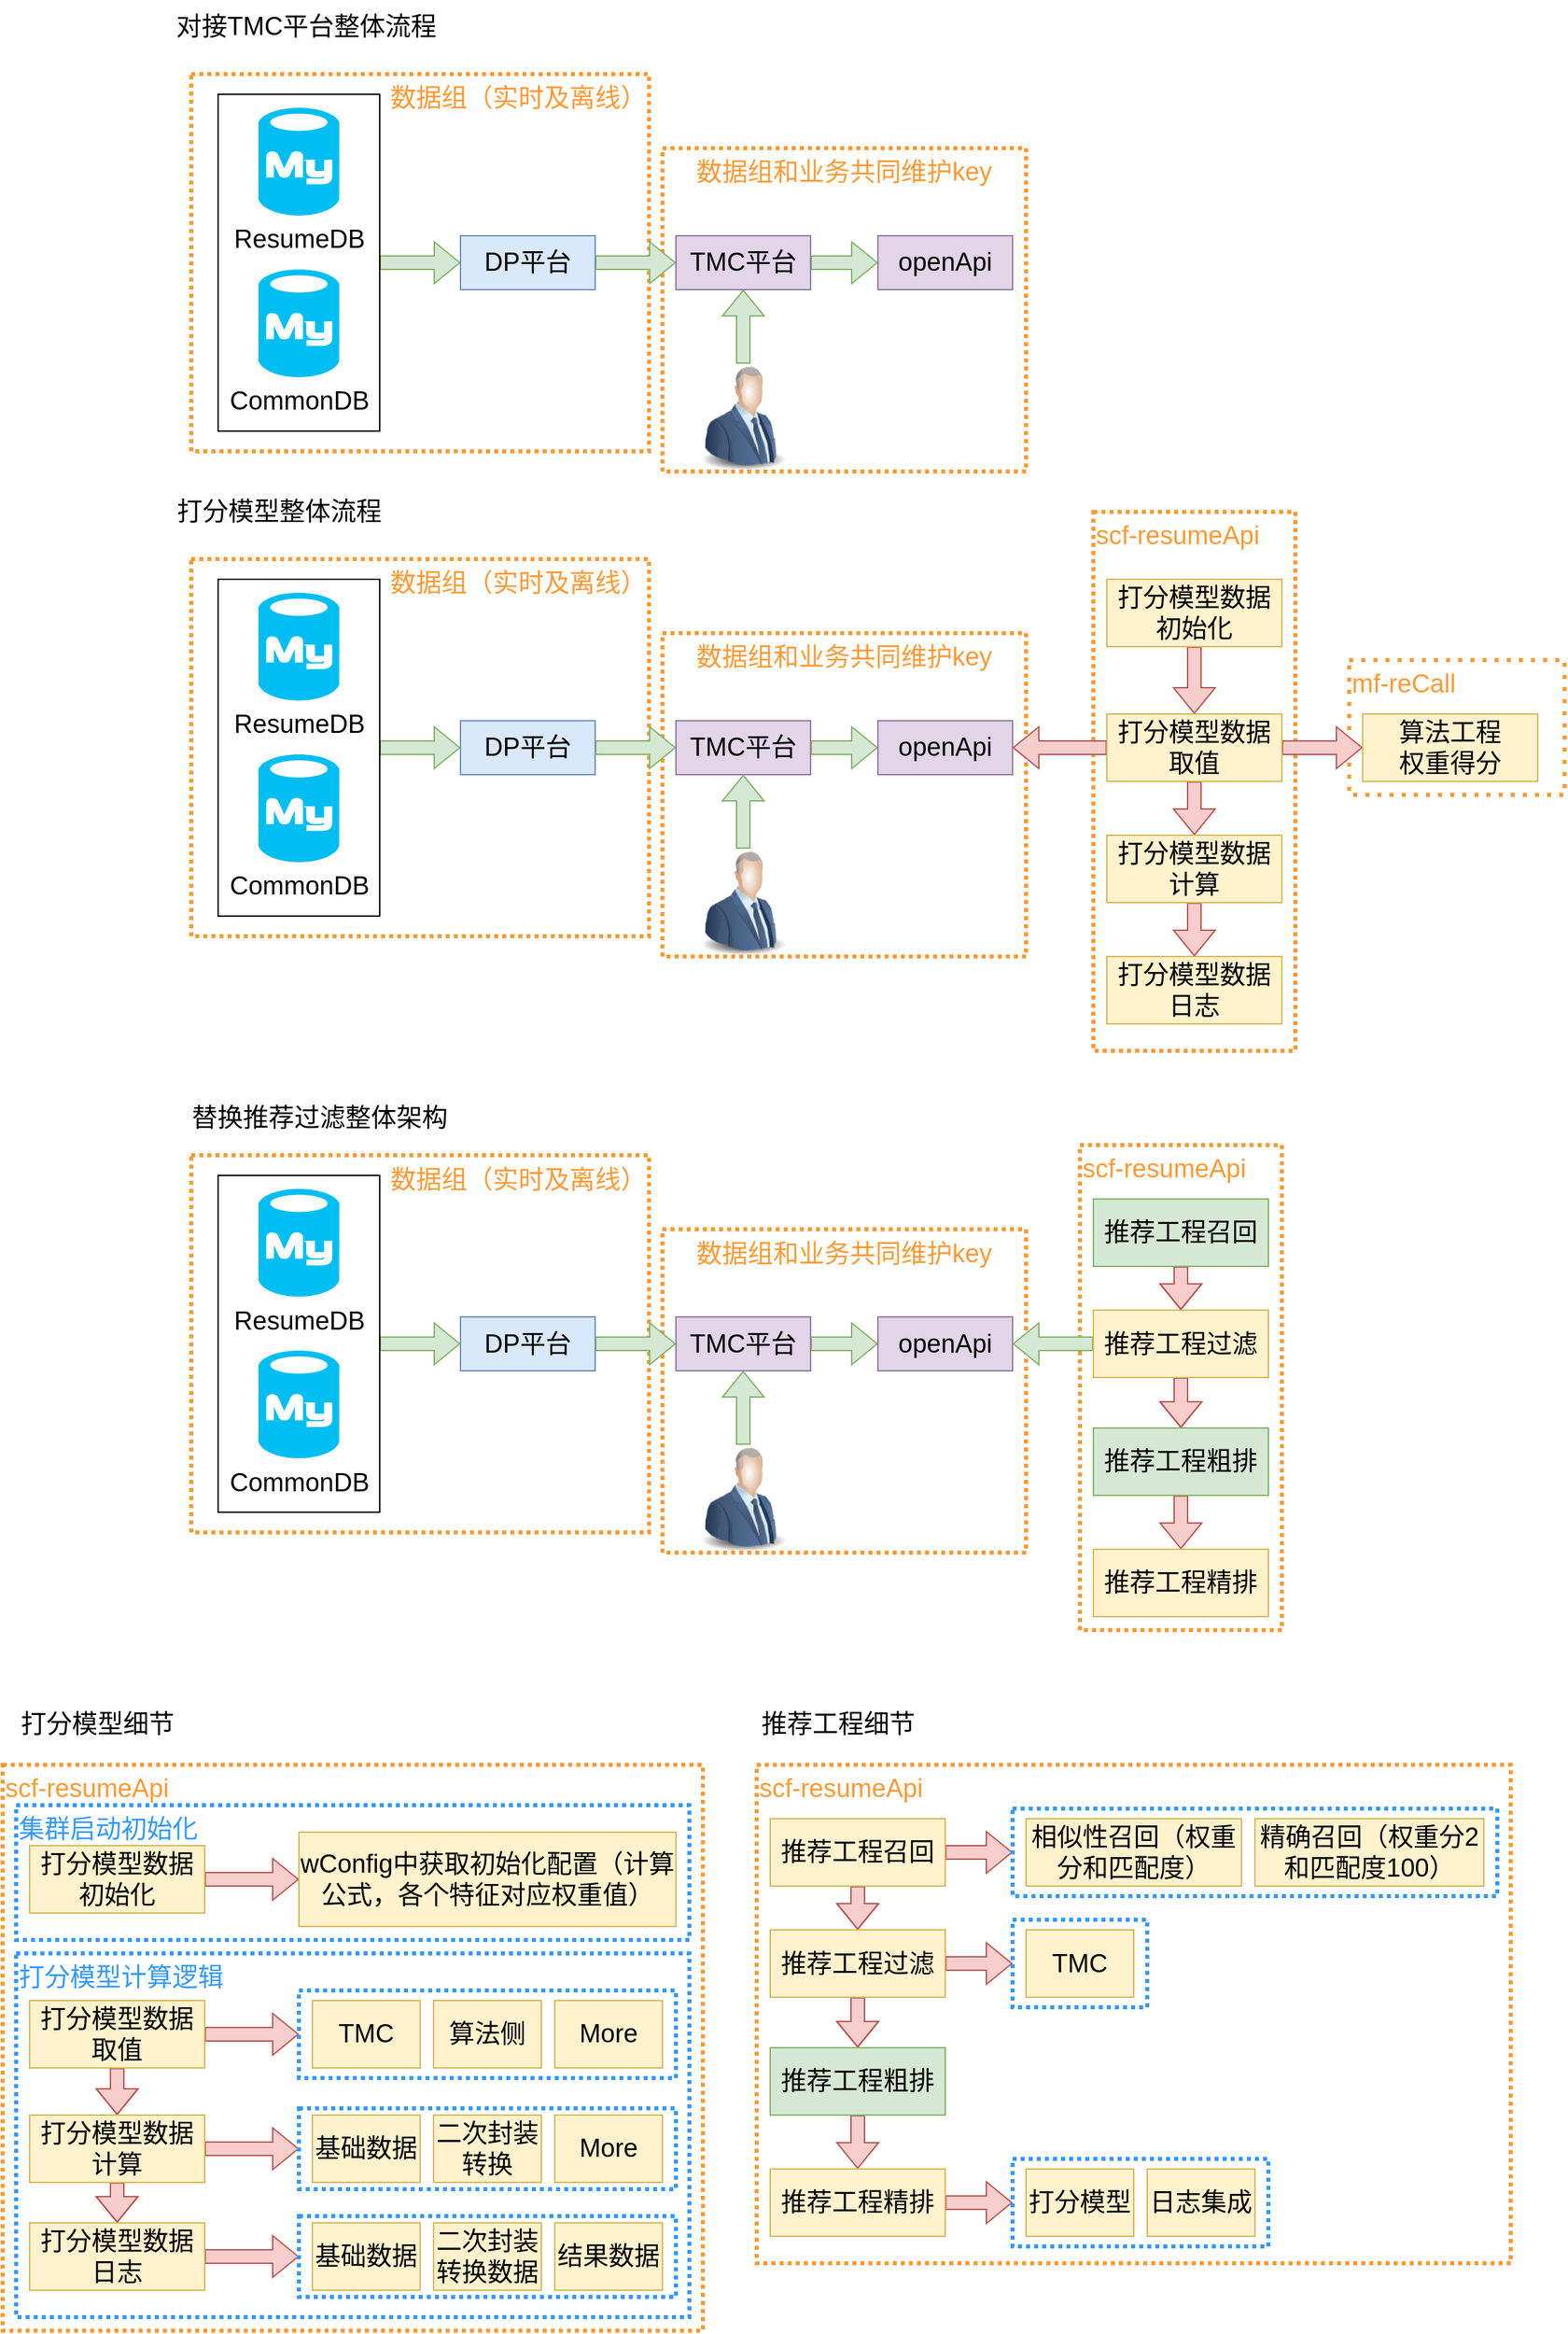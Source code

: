 <mxfile version="20.8.20" type="github">
  <diagram name="第 1 页" id="5mH8K1Bypizfiuxwx8Hr">
    <mxGraphModel dx="1947" dy="1037" grid="1" gridSize="10" guides="1" tooltips="1" connect="1" arrows="1" fold="1" page="0" pageScale="1" pageWidth="827" pageHeight="1169" math="0" shadow="0">
      <root>
        <mxCell id="0" />
        <mxCell id="1" parent="0" />
        <mxCell id="ymhxMs8yh-sM8fpUY3Rv-114" value="scf-resumeApi" style="rounded=0;whiteSpace=wrap;html=1;fontSize=19;dashed=1;dashPattern=1 1;strokeWidth=3;strokeColor=#FF9933;align=left;verticalAlign=top;fontColor=#FF9933;" vertex="1" parent="1">
          <mxGeometry x="-480" y="1200" width="520" height="420" as="geometry" />
        </mxCell>
        <mxCell id="ymhxMs8yh-sM8fpUY3Rv-125" value="打分模型计算逻辑" style="rounded=0;whiteSpace=wrap;html=1;dashed=1;dashPattern=1 1;strokeColor=#3399FF;strokeWidth=3;fontSize=19;fontColor=#3399FF;align=left;verticalAlign=top;" vertex="1" parent="1">
          <mxGeometry x="-470" y="1340" width="500" height="270" as="geometry" />
        </mxCell>
        <mxCell id="ymhxMs8yh-sM8fpUY3Rv-124" value="集群启动初始化" style="rounded=0;whiteSpace=wrap;html=1;dashed=1;dashPattern=1 1;strokeColor=#3399FF;strokeWidth=3;fontSize=19;fontColor=#3399FF;align=left;verticalAlign=top;" vertex="1" parent="1">
          <mxGeometry x="-470" y="1230" width="500" height="100" as="geometry" />
        </mxCell>
        <mxCell id="ymhxMs8yh-sM8fpUY3Rv-85" value="数据组和业务共同维护key" style="rounded=0;whiteSpace=wrap;html=1;dashed=1;dashPattern=1 1;strokeColor=#FF9933;strokeWidth=3;fontSize=19;fontColor=#FF9933;align=center;verticalAlign=top;" vertex="1" parent="1">
          <mxGeometry x="10" y="360" width="270" height="240" as="geometry" />
        </mxCell>
        <mxCell id="ymhxMs8yh-sM8fpUY3Rv-83" value="数据组和业务共同维护key" style="rounded=0;whiteSpace=wrap;html=1;dashed=1;dashPattern=1 1;strokeColor=#FF9933;strokeWidth=3;fontSize=19;fontColor=#FF9933;align=center;verticalAlign=top;" vertex="1" parent="1">
          <mxGeometry x="10" width="270" height="240" as="geometry" />
        </mxCell>
        <mxCell id="ymhxMs8yh-sM8fpUY3Rv-82" value="数据组（实时及离线）&lt;div style=&quot;&quot;&gt;&lt;/div&gt;" style="rounded=0;whiteSpace=wrap;html=1;dashed=1;dashPattern=1 1;strokeColor=#FF9933;strokeWidth=3;fontSize=19;fontColor=#FF9933;align=right;verticalAlign=top;" vertex="1" parent="1">
          <mxGeometry x="-340" y="305" width="340" height="280" as="geometry" />
        </mxCell>
        <mxCell id="ymhxMs8yh-sM8fpUY3Rv-81" value="数据组（实时及离线）" style="rounded=0;whiteSpace=wrap;html=1;dashed=1;dashPattern=1 1;strokeColor=#FF9933;strokeWidth=3;fontSize=19;fontColor=#FF9933;align=right;verticalAlign=top;" vertex="1" parent="1">
          <mxGeometry x="-340" y="-55" width="340" height="280" as="geometry" />
        </mxCell>
        <mxCell id="ymhxMs8yh-sM8fpUY3Rv-80" value="mf-reCall" style="rounded=0;whiteSpace=wrap;html=1;dashed=1;dashPattern=1 2;strokeColor=#FF9933;strokeWidth=3;fontSize=19;fontColor=#FF9933;align=left;verticalAlign=top;" vertex="1" parent="1">
          <mxGeometry x="520" y="380" width="160" height="100" as="geometry" />
        </mxCell>
        <mxCell id="ymhxMs8yh-sM8fpUY3Rv-73" value="scf-resumeApi" style="rounded=0;whiteSpace=wrap;html=1;fontSize=19;dashed=1;dashPattern=1 1;strokeWidth=3;strokeColor=#FF9933;align=left;verticalAlign=top;fontColor=#FF9933;" vertex="1" parent="1">
          <mxGeometry x="330" y="270" width="150" height="400" as="geometry" />
        </mxCell>
        <mxCell id="ymhxMs8yh-sM8fpUY3Rv-33" style="edgeStyle=orthogonalEdgeStyle;shape=flexArrow;rounded=0;orthogonalLoop=1;jettySize=auto;html=1;entryX=0;entryY=0.5;entryDx=0;entryDy=0;fontSize=19;fillColor=#d5e8d4;strokeColor=#82b366;" edge="1" parent="1" source="ymhxMs8yh-sM8fpUY3Rv-4" target="ymhxMs8yh-sM8fpUY3Rv-6">
          <mxGeometry relative="1" as="geometry" />
        </mxCell>
        <mxCell id="ymhxMs8yh-sM8fpUY3Rv-4" value="" style="rounded=0;whiteSpace=wrap;html=1;fontSize=19;" vertex="1" parent="1">
          <mxGeometry x="-320" y="-40" width="120" height="250" as="geometry" />
        </mxCell>
        <mxCell id="ymhxMs8yh-sM8fpUY3Rv-2" value="ResumeDB" style="verticalLabelPosition=bottom;html=1;verticalAlign=top;align=center;strokeColor=none;fillColor=#00BEF2;shape=mxgraph.azure.mysql_database;fontSize=19;" vertex="1" parent="1">
          <mxGeometry x="-290" y="-30" width="60" height="80" as="geometry" />
        </mxCell>
        <mxCell id="ymhxMs8yh-sM8fpUY3Rv-3" value="CommonDB" style="verticalLabelPosition=bottom;html=1;verticalAlign=top;align=center;strokeColor=none;fillColor=#00BEF2;shape=mxgraph.azure.mysql_database;fontSize=19;" vertex="1" parent="1">
          <mxGeometry x="-290" y="90" width="60" height="80" as="geometry" />
        </mxCell>
        <mxCell id="ymhxMs8yh-sM8fpUY3Rv-32" style="edgeStyle=orthogonalEdgeStyle;shape=flexArrow;rounded=0;orthogonalLoop=1;jettySize=auto;html=1;entryX=0;entryY=0.5;entryDx=0;entryDy=0;fontSize=19;fillColor=#d5e8d4;strokeColor=#82b366;" edge="1" parent="1" source="ymhxMs8yh-sM8fpUY3Rv-6" target="ymhxMs8yh-sM8fpUY3Rv-9">
          <mxGeometry relative="1" as="geometry" />
        </mxCell>
        <mxCell id="ymhxMs8yh-sM8fpUY3Rv-6" value="DP平台" style="rounded=0;whiteSpace=wrap;html=1;fontSize=19;fillColor=#dae8fc;strokeColor=#6c8ebf;" vertex="1" parent="1">
          <mxGeometry x="-140" y="65" width="100" height="40" as="geometry" />
        </mxCell>
        <mxCell id="ymhxMs8yh-sM8fpUY3Rv-31" style="edgeStyle=orthogonalEdgeStyle;shape=flexArrow;rounded=0;orthogonalLoop=1;jettySize=auto;html=1;entryX=0;entryY=0.5;entryDx=0;entryDy=0;fontSize=19;fillColor=#d5e8d4;strokeColor=#82b366;" edge="1" parent="1" source="ymhxMs8yh-sM8fpUY3Rv-9" target="ymhxMs8yh-sM8fpUY3Rv-18">
          <mxGeometry relative="1" as="geometry" />
        </mxCell>
        <mxCell id="ymhxMs8yh-sM8fpUY3Rv-9" value="TMC平台" style="rounded=0;whiteSpace=wrap;html=1;fontSize=19;fillColor=#e1d5e7;strokeColor=#9673a6;" vertex="1" parent="1">
          <mxGeometry x="20" y="65" width="100" height="40" as="geometry" />
        </mxCell>
        <mxCell id="ymhxMs8yh-sM8fpUY3Rv-35" style="edgeStyle=orthogonalEdgeStyle;shape=flexArrow;rounded=0;orthogonalLoop=1;jettySize=auto;html=1;entryX=0.5;entryY=1;entryDx=0;entryDy=0;fontSize=19;fillColor=#d5e8d4;strokeColor=#82b366;" edge="1" parent="1" source="ymhxMs8yh-sM8fpUY3Rv-10" target="ymhxMs8yh-sM8fpUY3Rv-9">
          <mxGeometry relative="1" as="geometry" />
        </mxCell>
        <mxCell id="ymhxMs8yh-sM8fpUY3Rv-10" value="" style="image;html=1;image=img/lib/clip_art/people/Suit_Man_Blue_128x128.png;fontSize=19;" vertex="1" parent="1">
          <mxGeometry x="30" y="160" width="80" height="80" as="geometry" />
        </mxCell>
        <mxCell id="ymhxMs8yh-sM8fpUY3Rv-18" value="openApi" style="rounded=0;whiteSpace=wrap;html=1;fontSize=19;fillColor=#e1d5e7;strokeColor=#9673a6;" vertex="1" parent="1">
          <mxGeometry x="170" y="65" width="100" height="40" as="geometry" />
        </mxCell>
        <mxCell id="ymhxMs8yh-sM8fpUY3Rv-26" value="对接TMC平台整体流程" style="text;html=1;align=center;verticalAlign=middle;resizable=0;points=[];autosize=1;strokeColor=none;fillColor=none;fontSize=19;" vertex="1" parent="1">
          <mxGeometry x="-365" y="-110" width="220" height="40" as="geometry" />
        </mxCell>
        <mxCell id="ymhxMs8yh-sM8fpUY3Rv-36" value="打分模型整体流程" style="text;html=1;align=center;verticalAlign=middle;resizable=0;points=[];autosize=1;strokeColor=none;fillColor=none;fontSize=19;" vertex="1" parent="1">
          <mxGeometry x="-365" y="250" width="180" height="40" as="geometry" />
        </mxCell>
        <mxCell id="ymhxMs8yh-sM8fpUY3Rv-49" style="edgeStyle=orthogonalEdgeStyle;shape=flexArrow;rounded=0;orthogonalLoop=1;jettySize=auto;html=1;entryX=0;entryY=0.5;entryDx=0;entryDy=0;fontSize=19;fillColor=#d5e8d4;strokeColor=#82b366;" edge="1" parent="1" source="ymhxMs8yh-sM8fpUY3Rv-50" target="ymhxMs8yh-sM8fpUY3Rv-54">
          <mxGeometry relative="1" as="geometry" />
        </mxCell>
        <mxCell id="ymhxMs8yh-sM8fpUY3Rv-50" value="" style="rounded=0;whiteSpace=wrap;html=1;fontSize=19;" vertex="1" parent="1">
          <mxGeometry x="-320" y="320" width="120" height="250" as="geometry" />
        </mxCell>
        <mxCell id="ymhxMs8yh-sM8fpUY3Rv-51" value="ResumeDB" style="verticalLabelPosition=bottom;html=1;verticalAlign=top;align=center;strokeColor=none;fillColor=#00BEF2;shape=mxgraph.azure.mysql_database;fontSize=19;" vertex="1" parent="1">
          <mxGeometry x="-290" y="330" width="60" height="80" as="geometry" />
        </mxCell>
        <mxCell id="ymhxMs8yh-sM8fpUY3Rv-52" value="CommonDB" style="verticalLabelPosition=bottom;html=1;verticalAlign=top;align=center;strokeColor=none;fillColor=#00BEF2;shape=mxgraph.azure.mysql_database;fontSize=19;" vertex="1" parent="1">
          <mxGeometry x="-290" y="450" width="60" height="80" as="geometry" />
        </mxCell>
        <mxCell id="ymhxMs8yh-sM8fpUY3Rv-53" style="edgeStyle=orthogonalEdgeStyle;shape=flexArrow;rounded=0;orthogonalLoop=1;jettySize=auto;html=1;entryX=0;entryY=0.5;entryDx=0;entryDy=0;fontSize=19;fillColor=#d5e8d4;strokeColor=#82b366;" edge="1" parent="1" source="ymhxMs8yh-sM8fpUY3Rv-54" target="ymhxMs8yh-sM8fpUY3Rv-56">
          <mxGeometry relative="1" as="geometry" />
        </mxCell>
        <mxCell id="ymhxMs8yh-sM8fpUY3Rv-54" value="DP平台" style="rounded=0;whiteSpace=wrap;html=1;fontSize=19;fillColor=#dae8fc;strokeColor=#6c8ebf;" vertex="1" parent="1">
          <mxGeometry x="-140" y="425" width="100" height="40" as="geometry" />
        </mxCell>
        <mxCell id="ymhxMs8yh-sM8fpUY3Rv-55" style="edgeStyle=orthogonalEdgeStyle;shape=flexArrow;rounded=0;orthogonalLoop=1;jettySize=auto;html=1;entryX=0;entryY=0.5;entryDx=0;entryDy=0;fontSize=19;fillColor=#d5e8d4;strokeColor=#82b366;" edge="1" parent="1" source="ymhxMs8yh-sM8fpUY3Rv-56" target="ymhxMs8yh-sM8fpUY3Rv-60">
          <mxGeometry relative="1" as="geometry" />
        </mxCell>
        <mxCell id="ymhxMs8yh-sM8fpUY3Rv-56" value="TMC平台" style="rounded=0;whiteSpace=wrap;html=1;fontSize=19;fillColor=#e1d5e7;strokeColor=#9673a6;" vertex="1" parent="1">
          <mxGeometry x="20" y="425" width="100" height="40" as="geometry" />
        </mxCell>
        <mxCell id="ymhxMs8yh-sM8fpUY3Rv-57" style="edgeStyle=orthogonalEdgeStyle;shape=flexArrow;rounded=0;orthogonalLoop=1;jettySize=auto;html=1;entryX=0.5;entryY=1;entryDx=0;entryDy=0;fontSize=19;fillColor=#d5e8d4;strokeColor=#82b366;" edge="1" parent="1" source="ymhxMs8yh-sM8fpUY3Rv-58" target="ymhxMs8yh-sM8fpUY3Rv-56">
          <mxGeometry relative="1" as="geometry" />
        </mxCell>
        <mxCell id="ymhxMs8yh-sM8fpUY3Rv-58" value="" style="image;html=1;image=img/lib/clip_art/people/Suit_Man_Blue_128x128.png;fontSize=19;" vertex="1" parent="1">
          <mxGeometry x="30" y="520" width="80" height="80" as="geometry" />
        </mxCell>
        <mxCell id="ymhxMs8yh-sM8fpUY3Rv-60" value="openApi" style="rounded=0;whiteSpace=wrap;html=1;fontSize=19;fillColor=#e1d5e7;strokeColor=#9673a6;" vertex="1" parent="1">
          <mxGeometry x="170" y="425" width="100" height="40" as="geometry" />
        </mxCell>
        <mxCell id="ymhxMs8yh-sM8fpUY3Rv-64" value="" style="edgeStyle=orthogonalEdgeStyle;shape=flexArrow;rounded=0;orthogonalLoop=1;jettySize=auto;html=1;fontSize=19;fillColor=#f8cecc;strokeColor=#b85450;" edge="1" parent="1" source="ymhxMs8yh-sM8fpUY3Rv-62" target="ymhxMs8yh-sM8fpUY3Rv-63">
          <mxGeometry relative="1" as="geometry" />
        </mxCell>
        <mxCell id="ymhxMs8yh-sM8fpUY3Rv-62" value="打分模型数据初始化" style="rounded=0;whiteSpace=wrap;html=1;fontSize=19;fillColor=#fff2cc;strokeColor=#d6b656;" vertex="1" parent="1">
          <mxGeometry x="340" y="320" width="130" height="50" as="geometry" />
        </mxCell>
        <mxCell id="ymhxMs8yh-sM8fpUY3Rv-66" value="" style="edgeStyle=orthogonalEdgeStyle;shape=flexArrow;rounded=0;orthogonalLoop=1;jettySize=auto;html=1;fontSize=19;fillColor=#f8cecc;strokeColor=#b85450;" edge="1" parent="1" source="ymhxMs8yh-sM8fpUY3Rv-63" target="ymhxMs8yh-sM8fpUY3Rv-65">
          <mxGeometry relative="1" as="geometry" />
        </mxCell>
        <mxCell id="ymhxMs8yh-sM8fpUY3Rv-71" value="" style="edgeStyle=orthogonalEdgeStyle;shape=flexArrow;rounded=0;orthogonalLoop=1;jettySize=auto;html=1;fontSize=19;fillColor=#f8cecc;strokeColor=#b85450;" edge="1" parent="1" source="ymhxMs8yh-sM8fpUY3Rv-63" target="ymhxMs8yh-sM8fpUY3Rv-70">
          <mxGeometry relative="1" as="geometry" />
        </mxCell>
        <mxCell id="ymhxMs8yh-sM8fpUY3Rv-170" style="edgeStyle=orthogonalEdgeStyle;shape=flexArrow;rounded=0;orthogonalLoop=1;jettySize=auto;html=1;entryX=1;entryY=0.5;entryDx=0;entryDy=0;fontSize=19;fontColor=#3399FF;fillColor=#f8cecc;strokeColor=#b85450;" edge="1" parent="1" source="ymhxMs8yh-sM8fpUY3Rv-63" target="ymhxMs8yh-sM8fpUY3Rv-60">
          <mxGeometry relative="1" as="geometry" />
        </mxCell>
        <mxCell id="ymhxMs8yh-sM8fpUY3Rv-63" value="打分模型数据&lt;br&gt;取值" style="rounded=0;whiteSpace=wrap;html=1;fontSize=19;fillColor=#fff2cc;strokeColor=#d6b656;" vertex="1" parent="1">
          <mxGeometry x="340" y="420" width="130" height="50" as="geometry" />
        </mxCell>
        <mxCell id="ymhxMs8yh-sM8fpUY3Rv-68" value="" style="edgeStyle=orthogonalEdgeStyle;shape=flexArrow;rounded=0;orthogonalLoop=1;jettySize=auto;html=1;fontSize=19;fillColor=#f8cecc;strokeColor=#b85450;" edge="1" parent="1" source="ymhxMs8yh-sM8fpUY3Rv-65" target="ymhxMs8yh-sM8fpUY3Rv-67">
          <mxGeometry relative="1" as="geometry" />
        </mxCell>
        <mxCell id="ymhxMs8yh-sM8fpUY3Rv-65" value="打分模型数据&lt;br&gt;计算" style="rounded=0;whiteSpace=wrap;html=1;fontSize=19;fillColor=#fff2cc;strokeColor=#d6b656;" vertex="1" parent="1">
          <mxGeometry x="340" y="510" width="130" height="50" as="geometry" />
        </mxCell>
        <mxCell id="ymhxMs8yh-sM8fpUY3Rv-67" value="打分模型数据&lt;br&gt;日志" style="rounded=0;whiteSpace=wrap;html=1;fontSize=19;fillColor=#fff2cc;strokeColor=#d6b656;" vertex="1" parent="1">
          <mxGeometry x="340" y="600" width="130" height="50" as="geometry" />
        </mxCell>
        <mxCell id="ymhxMs8yh-sM8fpUY3Rv-70" value="算法工程&lt;br&gt;权重得分" style="rounded=0;whiteSpace=wrap;html=1;fontSize=19;fillColor=#fff2cc;strokeColor=#d6b656;" vertex="1" parent="1">
          <mxGeometry x="530" y="420" width="130" height="50" as="geometry" />
        </mxCell>
        <mxCell id="ymhxMs8yh-sM8fpUY3Rv-74" value="替换推荐过滤整体架构" style="text;html=1;align=center;verticalAlign=middle;resizable=0;points=[];autosize=1;strokeColor=none;fillColor=none;fontSize=19;" vertex="1" parent="1">
          <mxGeometry x="-350" y="700" width="210" height="40" as="geometry" />
        </mxCell>
        <mxCell id="ymhxMs8yh-sM8fpUY3Rv-86" value="数据组和业务共同维护key" style="rounded=0;whiteSpace=wrap;html=1;dashed=1;dashPattern=1 1;strokeColor=#FF9933;strokeWidth=3;fontSize=19;fontColor=#FF9933;align=center;verticalAlign=top;" vertex="1" parent="1">
          <mxGeometry x="10" y="802.5" width="270" height="240" as="geometry" />
        </mxCell>
        <mxCell id="ymhxMs8yh-sM8fpUY3Rv-87" value="数据组（实时及离线）" style="rounded=0;whiteSpace=wrap;html=1;dashed=1;dashPattern=1 1;strokeColor=#FF9933;strokeWidth=3;fontSize=19;fontColor=#FF9933;align=right;verticalAlign=top;" vertex="1" parent="1">
          <mxGeometry x="-340" y="747.5" width="340" height="280" as="geometry" />
        </mxCell>
        <mxCell id="ymhxMs8yh-sM8fpUY3Rv-88" style="edgeStyle=orthogonalEdgeStyle;shape=flexArrow;rounded=0;orthogonalLoop=1;jettySize=auto;html=1;entryX=0;entryY=0.5;entryDx=0;entryDy=0;fontSize=19;fillColor=#d5e8d4;strokeColor=#82b366;" edge="1" parent="1" source="ymhxMs8yh-sM8fpUY3Rv-89" target="ymhxMs8yh-sM8fpUY3Rv-93">
          <mxGeometry relative="1" as="geometry" />
        </mxCell>
        <mxCell id="ymhxMs8yh-sM8fpUY3Rv-89" value="" style="rounded=0;whiteSpace=wrap;html=1;fontSize=19;" vertex="1" parent="1">
          <mxGeometry x="-320" y="762.5" width="120" height="250" as="geometry" />
        </mxCell>
        <mxCell id="ymhxMs8yh-sM8fpUY3Rv-90" value="ResumeDB" style="verticalLabelPosition=bottom;html=1;verticalAlign=top;align=center;strokeColor=none;fillColor=#00BEF2;shape=mxgraph.azure.mysql_database;fontSize=19;" vertex="1" parent="1">
          <mxGeometry x="-290" y="772.5" width="60" height="80" as="geometry" />
        </mxCell>
        <mxCell id="ymhxMs8yh-sM8fpUY3Rv-91" value="CommonDB" style="verticalLabelPosition=bottom;html=1;verticalAlign=top;align=center;strokeColor=none;fillColor=#00BEF2;shape=mxgraph.azure.mysql_database;fontSize=19;" vertex="1" parent="1">
          <mxGeometry x="-290" y="892.5" width="60" height="80" as="geometry" />
        </mxCell>
        <mxCell id="ymhxMs8yh-sM8fpUY3Rv-92" style="edgeStyle=orthogonalEdgeStyle;shape=flexArrow;rounded=0;orthogonalLoop=1;jettySize=auto;html=1;entryX=0;entryY=0.5;entryDx=0;entryDy=0;fontSize=19;fillColor=#d5e8d4;strokeColor=#82b366;" edge="1" parent="1" source="ymhxMs8yh-sM8fpUY3Rv-93" target="ymhxMs8yh-sM8fpUY3Rv-95">
          <mxGeometry relative="1" as="geometry" />
        </mxCell>
        <mxCell id="ymhxMs8yh-sM8fpUY3Rv-93" value="DP平台" style="rounded=0;whiteSpace=wrap;html=1;fontSize=19;fillColor=#dae8fc;strokeColor=#6c8ebf;" vertex="1" parent="1">
          <mxGeometry x="-140" y="867.5" width="100" height="40" as="geometry" />
        </mxCell>
        <mxCell id="ymhxMs8yh-sM8fpUY3Rv-94" style="edgeStyle=orthogonalEdgeStyle;shape=flexArrow;rounded=0;orthogonalLoop=1;jettySize=auto;html=1;entryX=0;entryY=0.5;entryDx=0;entryDy=0;fontSize=19;fillColor=#d5e8d4;strokeColor=#82b366;" edge="1" parent="1" source="ymhxMs8yh-sM8fpUY3Rv-95" target="ymhxMs8yh-sM8fpUY3Rv-99">
          <mxGeometry relative="1" as="geometry" />
        </mxCell>
        <mxCell id="ymhxMs8yh-sM8fpUY3Rv-95" value="TMC平台" style="rounded=0;whiteSpace=wrap;html=1;fontSize=19;fillColor=#e1d5e7;strokeColor=#9673a6;" vertex="1" parent="1">
          <mxGeometry x="20" y="867.5" width="100" height="40" as="geometry" />
        </mxCell>
        <mxCell id="ymhxMs8yh-sM8fpUY3Rv-96" style="edgeStyle=orthogonalEdgeStyle;shape=flexArrow;rounded=0;orthogonalLoop=1;jettySize=auto;html=1;entryX=0.5;entryY=1;entryDx=0;entryDy=0;fontSize=19;fillColor=#d5e8d4;strokeColor=#82b366;" edge="1" parent="1" source="ymhxMs8yh-sM8fpUY3Rv-97" target="ymhxMs8yh-sM8fpUY3Rv-95">
          <mxGeometry relative="1" as="geometry" />
        </mxCell>
        <mxCell id="ymhxMs8yh-sM8fpUY3Rv-97" value="" style="image;html=1;image=img/lib/clip_art/people/Suit_Man_Blue_128x128.png;fontSize=19;" vertex="1" parent="1">
          <mxGeometry x="30" y="962.5" width="80" height="80" as="geometry" />
        </mxCell>
        <mxCell id="ymhxMs8yh-sM8fpUY3Rv-99" value="openApi" style="rounded=0;whiteSpace=wrap;html=1;fontSize=19;fillColor=#e1d5e7;strokeColor=#9673a6;" vertex="1" parent="1">
          <mxGeometry x="170" y="867.5" width="100" height="40" as="geometry" />
        </mxCell>
        <mxCell id="ymhxMs8yh-sM8fpUY3Rv-102" value="scf-resumeApi" style="rounded=0;whiteSpace=wrap;html=1;fontSize=19;dashed=1;dashPattern=1 1;strokeWidth=3;strokeColor=#FF9933;align=left;verticalAlign=top;fontColor=#FF9933;" vertex="1" parent="1">
          <mxGeometry x="320" y="740" width="150" height="360" as="geometry" />
        </mxCell>
        <mxCell id="ymhxMs8yh-sM8fpUY3Rv-103" value="" style="edgeStyle=orthogonalEdgeStyle;shape=flexArrow;rounded=0;orthogonalLoop=1;jettySize=auto;html=1;fontSize=19;fillColor=#f8cecc;strokeColor=#b85450;" edge="1" parent="1" source="ymhxMs8yh-sM8fpUY3Rv-104" target="ymhxMs8yh-sM8fpUY3Rv-106">
          <mxGeometry relative="1" as="geometry" />
        </mxCell>
        <mxCell id="ymhxMs8yh-sM8fpUY3Rv-104" value="推荐工程召回" style="rounded=0;whiteSpace=wrap;html=1;fontSize=19;fillColor=#d5e8d4;strokeColor=#82b366;" vertex="1" parent="1">
          <mxGeometry x="330" y="780" width="130" height="50" as="geometry" />
        </mxCell>
        <mxCell id="ymhxMs8yh-sM8fpUY3Rv-105" value="" style="edgeStyle=orthogonalEdgeStyle;shape=flexArrow;rounded=0;orthogonalLoop=1;jettySize=auto;html=1;fontSize=19;fillColor=#f8cecc;strokeColor=#b85450;" edge="1" parent="1" source="ymhxMs8yh-sM8fpUY3Rv-106" target="ymhxMs8yh-sM8fpUY3Rv-108">
          <mxGeometry relative="1" as="geometry" />
        </mxCell>
        <mxCell id="ymhxMs8yh-sM8fpUY3Rv-169" style="edgeStyle=orthogonalEdgeStyle;shape=flexArrow;rounded=0;orthogonalLoop=1;jettySize=auto;html=1;entryX=1;entryY=0.5;entryDx=0;entryDy=0;fontSize=19;fontColor=#3399FF;fillColor=#d5e8d4;strokeColor=#82b366;" edge="1" parent="1" source="ymhxMs8yh-sM8fpUY3Rv-106" target="ymhxMs8yh-sM8fpUY3Rv-99">
          <mxGeometry relative="1" as="geometry" />
        </mxCell>
        <mxCell id="ymhxMs8yh-sM8fpUY3Rv-106" value="推荐工程过滤" style="rounded=0;whiteSpace=wrap;html=1;fontSize=19;fillColor=#fff2cc;strokeColor=#d6b656;" vertex="1" parent="1">
          <mxGeometry x="330" y="862.5" width="130" height="50" as="geometry" />
        </mxCell>
        <mxCell id="ymhxMs8yh-sM8fpUY3Rv-107" value="" style="edgeStyle=orthogonalEdgeStyle;shape=flexArrow;rounded=0;orthogonalLoop=1;jettySize=auto;html=1;fontSize=19;fillColor=#f8cecc;strokeColor=#b85450;" edge="1" parent="1" source="ymhxMs8yh-sM8fpUY3Rv-108" target="ymhxMs8yh-sM8fpUY3Rv-109">
          <mxGeometry relative="1" as="geometry" />
        </mxCell>
        <mxCell id="ymhxMs8yh-sM8fpUY3Rv-108" value="推荐工程粗排" style="rounded=0;whiteSpace=wrap;html=1;fontSize=19;fillColor=#d5e8d4;strokeColor=#82b366;" vertex="1" parent="1">
          <mxGeometry x="330" y="950" width="130" height="50" as="geometry" />
        </mxCell>
        <mxCell id="ymhxMs8yh-sM8fpUY3Rv-109" value="推荐工程精排" style="rounded=0;whiteSpace=wrap;html=1;fontSize=19;fillColor=#fff2cc;strokeColor=#d6b656;" vertex="1" parent="1">
          <mxGeometry x="330" y="1040" width="130" height="50" as="geometry" />
        </mxCell>
        <mxCell id="ymhxMs8yh-sM8fpUY3Rv-113" value="打分模型细节" style="text;html=1;align=center;verticalAlign=middle;resizable=0;points=[];autosize=1;strokeColor=none;fillColor=none;fontSize=19;" vertex="1" parent="1">
          <mxGeometry x="-480" y="1150" width="140" height="40" as="geometry" />
        </mxCell>
        <mxCell id="ymhxMs8yh-sM8fpUY3Rv-123" value="" style="edgeStyle=orthogonalEdgeStyle;shape=flexArrow;rounded=0;orthogonalLoop=1;jettySize=auto;html=1;fontSize=19;fontColor=#FF9933;fillColor=#f8cecc;strokeColor=#b85450;" edge="1" parent="1" source="ymhxMs8yh-sM8fpUY3Rv-116" target="ymhxMs8yh-sM8fpUY3Rv-122">
          <mxGeometry relative="1" as="geometry" />
        </mxCell>
        <mxCell id="ymhxMs8yh-sM8fpUY3Rv-116" value="打分模型数据初始化" style="rounded=0;whiteSpace=wrap;html=1;fontSize=19;fillColor=#fff2cc;strokeColor=#d6b656;" vertex="1" parent="1">
          <mxGeometry x="-460" y="1260" width="130" height="50" as="geometry" />
        </mxCell>
        <mxCell id="ymhxMs8yh-sM8fpUY3Rv-117" value="" style="edgeStyle=orthogonalEdgeStyle;shape=flexArrow;rounded=0;orthogonalLoop=1;jettySize=auto;html=1;fontSize=19;fillColor=#f8cecc;strokeColor=#b85450;" edge="1" parent="1" source="ymhxMs8yh-sM8fpUY3Rv-118" target="ymhxMs8yh-sM8fpUY3Rv-120">
          <mxGeometry relative="1" as="geometry" />
        </mxCell>
        <mxCell id="ymhxMs8yh-sM8fpUY3Rv-130" style="edgeStyle=orthogonalEdgeStyle;shape=flexArrow;rounded=0;orthogonalLoop=1;jettySize=auto;html=1;entryX=0;entryY=0.5;entryDx=0;entryDy=0;fontSize=19;fontColor=#3399FF;fillColor=#f8cecc;strokeColor=#b85450;" edge="1" parent="1" source="ymhxMs8yh-sM8fpUY3Rv-118" target="ymhxMs8yh-sM8fpUY3Rv-129">
          <mxGeometry relative="1" as="geometry" />
        </mxCell>
        <mxCell id="ymhxMs8yh-sM8fpUY3Rv-118" value="打分模型数据取值" style="rounded=0;whiteSpace=wrap;html=1;fontSize=19;fillColor=#fff2cc;strokeColor=#d6b656;" vertex="1" parent="1">
          <mxGeometry x="-460" y="1375" width="130" height="50" as="geometry" />
        </mxCell>
        <mxCell id="ymhxMs8yh-sM8fpUY3Rv-119" value="" style="edgeStyle=orthogonalEdgeStyle;shape=flexArrow;rounded=0;orthogonalLoop=1;jettySize=auto;html=1;fontSize=19;fillColor=#f8cecc;strokeColor=#b85450;" edge="1" parent="1" source="ymhxMs8yh-sM8fpUY3Rv-120" target="ymhxMs8yh-sM8fpUY3Rv-121">
          <mxGeometry relative="1" as="geometry" />
        </mxCell>
        <mxCell id="ymhxMs8yh-sM8fpUY3Rv-133" style="edgeStyle=orthogonalEdgeStyle;shape=flexArrow;rounded=0;orthogonalLoop=1;jettySize=auto;html=1;entryX=0;entryY=0.5;entryDx=0;entryDy=0;fontSize=19;fontColor=#3399FF;fillColor=#f8cecc;strokeColor=#b85450;" edge="1" parent="1" source="ymhxMs8yh-sM8fpUY3Rv-120" target="ymhxMs8yh-sM8fpUY3Rv-132">
          <mxGeometry relative="1" as="geometry" />
        </mxCell>
        <mxCell id="ymhxMs8yh-sM8fpUY3Rv-120" value="打分模型数据&lt;br&gt;计算" style="rounded=0;whiteSpace=wrap;html=1;fontSize=19;fillColor=#fff2cc;strokeColor=#d6b656;" vertex="1" parent="1">
          <mxGeometry x="-460" y="1460" width="130" height="50" as="geometry" />
        </mxCell>
        <mxCell id="ymhxMs8yh-sM8fpUY3Rv-138" style="edgeStyle=orthogonalEdgeStyle;shape=flexArrow;rounded=0;orthogonalLoop=1;jettySize=auto;html=1;entryX=0;entryY=0.5;entryDx=0;entryDy=0;fontSize=19;fontColor=#3399FF;fillColor=#f8cecc;strokeColor=#b85450;" edge="1" parent="1" source="ymhxMs8yh-sM8fpUY3Rv-121" target="ymhxMs8yh-sM8fpUY3Rv-137">
          <mxGeometry relative="1" as="geometry" />
        </mxCell>
        <mxCell id="ymhxMs8yh-sM8fpUY3Rv-121" value="打分模型数据&lt;br&gt;日志" style="rounded=0;whiteSpace=wrap;html=1;fontSize=19;fillColor=#fff2cc;strokeColor=#d6b656;" vertex="1" parent="1">
          <mxGeometry x="-460" y="1540" width="130" height="50" as="geometry" />
        </mxCell>
        <mxCell id="ymhxMs8yh-sM8fpUY3Rv-122" value="wConfig中获取初始化配置（计算公式，各个特征对应权重值）" style="rounded=0;whiteSpace=wrap;html=1;fontSize=19;fillColor=#fff2cc;strokeColor=#d6b656;" vertex="1" parent="1">
          <mxGeometry x="-260" y="1250" width="280" height="70" as="geometry" />
        </mxCell>
        <mxCell id="ymhxMs8yh-sM8fpUY3Rv-129" value="" style="rounded=0;whiteSpace=wrap;html=1;dashed=1;dashPattern=1 1;strokeColor=#3399FF;strokeWidth=3;fontSize=19;fontColor=#3399FF;" vertex="1" parent="1">
          <mxGeometry x="-260" y="1367.5" width="280" height="65" as="geometry" />
        </mxCell>
        <mxCell id="ymhxMs8yh-sM8fpUY3Rv-126" value="TMC" style="rounded=0;whiteSpace=wrap;html=1;fontSize=19;fillColor=#fff2cc;strokeColor=#d6b656;" vertex="1" parent="1">
          <mxGeometry x="-250" y="1375" width="80" height="50" as="geometry" />
        </mxCell>
        <mxCell id="ymhxMs8yh-sM8fpUY3Rv-128" value="算法侧" style="rounded=0;whiteSpace=wrap;html=1;fontSize=19;fillColor=#fff2cc;strokeColor=#d6b656;" vertex="1" parent="1">
          <mxGeometry x="-160" y="1375" width="80" height="50" as="geometry" />
        </mxCell>
        <mxCell id="ymhxMs8yh-sM8fpUY3Rv-131" value="More" style="rounded=0;whiteSpace=wrap;html=1;fontSize=19;fillColor=#fff2cc;strokeColor=#d6b656;" vertex="1" parent="1">
          <mxGeometry x="-70" y="1375" width="80" height="50" as="geometry" />
        </mxCell>
        <mxCell id="ymhxMs8yh-sM8fpUY3Rv-132" value="" style="rounded=0;whiteSpace=wrap;html=1;dashed=1;dashPattern=1 1;strokeColor=#3399FF;strokeWidth=3;fontSize=19;fontColor=#3399FF;" vertex="1" parent="1">
          <mxGeometry x="-260" y="1455" width="280" height="60" as="geometry" />
        </mxCell>
        <mxCell id="ymhxMs8yh-sM8fpUY3Rv-134" value="基础数据" style="rounded=0;whiteSpace=wrap;html=1;fontSize=19;fillColor=#fff2cc;strokeColor=#d6b656;" vertex="1" parent="1">
          <mxGeometry x="-250" y="1460" width="80" height="50" as="geometry" />
        </mxCell>
        <mxCell id="ymhxMs8yh-sM8fpUY3Rv-135" value="二次封装&lt;br&gt;转换" style="rounded=0;whiteSpace=wrap;html=1;fontSize=19;fillColor=#fff2cc;strokeColor=#d6b656;" vertex="1" parent="1">
          <mxGeometry x="-160" y="1460" width="80" height="50" as="geometry" />
        </mxCell>
        <mxCell id="ymhxMs8yh-sM8fpUY3Rv-136" value="More" style="rounded=0;whiteSpace=wrap;html=1;fontSize=19;fillColor=#fff2cc;strokeColor=#d6b656;" vertex="1" parent="1">
          <mxGeometry x="-70" y="1460" width="80" height="50" as="geometry" />
        </mxCell>
        <mxCell id="ymhxMs8yh-sM8fpUY3Rv-137" value="" style="rounded=0;whiteSpace=wrap;html=1;dashed=1;dashPattern=1 1;strokeColor=#3399FF;strokeWidth=3;fontSize=19;fontColor=#3399FF;" vertex="1" parent="1">
          <mxGeometry x="-260" y="1535" width="280" height="60" as="geometry" />
        </mxCell>
        <mxCell id="ymhxMs8yh-sM8fpUY3Rv-140" value="基础数据" style="rounded=0;whiteSpace=wrap;html=1;fontSize=19;fillColor=#fff2cc;strokeColor=#d6b656;" vertex="1" parent="1">
          <mxGeometry x="-250" y="1540" width="80" height="50" as="geometry" />
        </mxCell>
        <mxCell id="ymhxMs8yh-sM8fpUY3Rv-141" value="二次封装转换数据" style="rounded=0;whiteSpace=wrap;html=1;fontSize=19;fillColor=#fff2cc;strokeColor=#d6b656;" vertex="1" parent="1">
          <mxGeometry x="-160" y="1540" width="80" height="50" as="geometry" />
        </mxCell>
        <mxCell id="ymhxMs8yh-sM8fpUY3Rv-142" value="结果数据" style="rounded=0;whiteSpace=wrap;html=1;fontSize=19;fillColor=#fff2cc;strokeColor=#d6b656;" vertex="1" parent="1">
          <mxGeometry x="-70" y="1540" width="80" height="50" as="geometry" />
        </mxCell>
        <mxCell id="ymhxMs8yh-sM8fpUY3Rv-143" value="推荐工程细节" style="text;html=1;align=center;verticalAlign=middle;resizable=0;points=[];autosize=1;strokeColor=none;fillColor=none;fontSize=19;" vertex="1" parent="1">
          <mxGeometry x="70" y="1150" width="140" height="40" as="geometry" />
        </mxCell>
        <mxCell id="ymhxMs8yh-sM8fpUY3Rv-144" value="scf-resumeApi" style="rounded=0;whiteSpace=wrap;html=1;fontSize=19;dashed=1;dashPattern=1 1;strokeWidth=3;strokeColor=#FF9933;align=left;verticalAlign=top;fontColor=#FF9933;" vertex="1" parent="1">
          <mxGeometry x="80" y="1200" width="560" height="370" as="geometry" />
        </mxCell>
        <mxCell id="ymhxMs8yh-sM8fpUY3Rv-145" value="" style="edgeStyle=orthogonalEdgeStyle;shape=flexArrow;rounded=0;orthogonalLoop=1;jettySize=auto;html=1;fontSize=19;fillColor=#f8cecc;strokeColor=#b85450;" edge="1" parent="1" source="ymhxMs8yh-sM8fpUY3Rv-146" target="ymhxMs8yh-sM8fpUY3Rv-148">
          <mxGeometry relative="1" as="geometry" />
        </mxCell>
        <mxCell id="ymhxMs8yh-sM8fpUY3Rv-172" style="edgeStyle=orthogonalEdgeStyle;shape=flexArrow;rounded=0;orthogonalLoop=1;jettySize=auto;html=1;entryX=0;entryY=0.5;entryDx=0;entryDy=0;fontSize=19;fontColor=#3399FF;fillColor=#f8cecc;strokeColor=#b85450;" edge="1" parent="1" source="ymhxMs8yh-sM8fpUY3Rv-146" target="ymhxMs8yh-sM8fpUY3Rv-171">
          <mxGeometry relative="1" as="geometry" />
        </mxCell>
        <mxCell id="ymhxMs8yh-sM8fpUY3Rv-146" value="推荐工程召回" style="rounded=0;whiteSpace=wrap;html=1;fontSize=19;fillColor=#fff2cc;strokeColor=#d6b656;" vertex="1" parent="1">
          <mxGeometry x="90" y="1240" width="130" height="50" as="geometry" />
        </mxCell>
        <mxCell id="ymhxMs8yh-sM8fpUY3Rv-147" value="" style="edgeStyle=orthogonalEdgeStyle;shape=flexArrow;rounded=0;orthogonalLoop=1;jettySize=auto;html=1;fontSize=19;fillColor=#f8cecc;strokeColor=#b85450;" edge="1" parent="1" source="ymhxMs8yh-sM8fpUY3Rv-148" target="ymhxMs8yh-sM8fpUY3Rv-150">
          <mxGeometry relative="1" as="geometry" />
        </mxCell>
        <mxCell id="ymhxMs8yh-sM8fpUY3Rv-158" style="edgeStyle=orthogonalEdgeStyle;shape=flexArrow;rounded=0;orthogonalLoop=1;jettySize=auto;html=1;entryX=0;entryY=0.5;entryDx=0;entryDy=0;fontSize=19;fontColor=#3399FF;fillColor=#f8cecc;strokeColor=#b85450;" edge="1" parent="1" source="ymhxMs8yh-sM8fpUY3Rv-148" target="ymhxMs8yh-sM8fpUY3Rv-156">
          <mxGeometry relative="1" as="geometry" />
        </mxCell>
        <mxCell id="ymhxMs8yh-sM8fpUY3Rv-148" value="推荐工程过滤" style="rounded=0;whiteSpace=wrap;html=1;fontSize=19;fillColor=#fff2cc;strokeColor=#d6b656;" vertex="1" parent="1">
          <mxGeometry x="90" y="1322.5" width="130" height="50" as="geometry" />
        </mxCell>
        <mxCell id="ymhxMs8yh-sM8fpUY3Rv-149" value="" style="edgeStyle=orthogonalEdgeStyle;shape=flexArrow;rounded=0;orthogonalLoop=1;jettySize=auto;html=1;fontSize=19;fillColor=#f8cecc;strokeColor=#b85450;" edge="1" parent="1" source="ymhxMs8yh-sM8fpUY3Rv-150" target="ymhxMs8yh-sM8fpUY3Rv-151">
          <mxGeometry relative="1" as="geometry" />
        </mxCell>
        <mxCell id="ymhxMs8yh-sM8fpUY3Rv-150" value="推荐工程粗排" style="rounded=0;whiteSpace=wrap;html=1;fontSize=19;fillColor=#d5e8d4;strokeColor=#82b366;" vertex="1" parent="1">
          <mxGeometry x="90" y="1410" width="130" height="50" as="geometry" />
        </mxCell>
        <mxCell id="ymhxMs8yh-sM8fpUY3Rv-164" style="edgeStyle=orthogonalEdgeStyle;shape=flexArrow;rounded=0;orthogonalLoop=1;jettySize=auto;html=1;entryX=0;entryY=0.5;entryDx=0;entryDy=0;fontSize=19;fontColor=#3399FF;fillColor=#f8cecc;strokeColor=#b85450;" edge="1" parent="1" source="ymhxMs8yh-sM8fpUY3Rv-151" target="ymhxMs8yh-sM8fpUY3Rv-162">
          <mxGeometry relative="1" as="geometry" />
        </mxCell>
        <mxCell id="ymhxMs8yh-sM8fpUY3Rv-151" value="推荐工程精排" style="rounded=0;whiteSpace=wrap;html=1;fontSize=19;fillColor=#fff2cc;strokeColor=#d6b656;" vertex="1" parent="1">
          <mxGeometry x="90" y="1500" width="130" height="50" as="geometry" />
        </mxCell>
        <mxCell id="ymhxMs8yh-sM8fpUY3Rv-156" value="" style="rounded=0;whiteSpace=wrap;html=1;dashed=1;dashPattern=1 1;strokeColor=#3399FF;strokeWidth=3;fontSize=19;fontColor=#3399FF;" vertex="1" parent="1">
          <mxGeometry x="270" y="1315" width="100" height="65" as="geometry" />
        </mxCell>
        <mxCell id="ymhxMs8yh-sM8fpUY3Rv-157" value="TMC" style="rounded=0;whiteSpace=wrap;html=1;fontSize=19;fillColor=#fff2cc;strokeColor=#d6b656;" vertex="1" parent="1">
          <mxGeometry x="280" y="1322.5" width="80" height="50" as="geometry" />
        </mxCell>
        <mxCell id="ymhxMs8yh-sM8fpUY3Rv-162" value="" style="rounded=0;whiteSpace=wrap;html=1;dashed=1;dashPattern=1 1;strokeColor=#3399FF;strokeWidth=3;fontSize=19;fontColor=#3399FF;" vertex="1" parent="1">
          <mxGeometry x="270" y="1492.5" width="190" height="65" as="geometry" />
        </mxCell>
        <mxCell id="ymhxMs8yh-sM8fpUY3Rv-163" value="打分模型" style="rounded=0;whiteSpace=wrap;html=1;fontSize=19;fillColor=#fff2cc;strokeColor=#d6b656;" vertex="1" parent="1">
          <mxGeometry x="280" y="1500" width="80" height="50" as="geometry" />
        </mxCell>
        <mxCell id="ymhxMs8yh-sM8fpUY3Rv-167" value="日志集成" style="rounded=0;whiteSpace=wrap;html=1;fontSize=19;fillColor=#fff2cc;strokeColor=#d6b656;" vertex="1" parent="1">
          <mxGeometry x="370" y="1500" width="80" height="50" as="geometry" />
        </mxCell>
        <mxCell id="ymhxMs8yh-sM8fpUY3Rv-171" value="" style="rounded=0;whiteSpace=wrap;html=1;dashed=1;dashPattern=1 1;strokeColor=#3399FF;strokeWidth=3;fontSize=19;fontColor=#3399FF;" vertex="1" parent="1">
          <mxGeometry x="270" y="1232.5" width="360" height="65" as="geometry" />
        </mxCell>
        <mxCell id="ymhxMs8yh-sM8fpUY3Rv-173" value="相似性召回（权重分和匹配度）" style="rounded=0;whiteSpace=wrap;html=1;fontSize=19;fillColor=#fff2cc;strokeColor=#d6b656;" vertex="1" parent="1">
          <mxGeometry x="280" y="1240" width="160" height="50" as="geometry" />
        </mxCell>
        <mxCell id="ymhxMs8yh-sM8fpUY3Rv-174" value="精确召回（权重分2和匹配度100）" style="rounded=0;whiteSpace=wrap;html=1;fontSize=19;fillColor=#fff2cc;strokeColor=#d6b656;" vertex="1" parent="1">
          <mxGeometry x="450" y="1240" width="170" height="50" as="geometry" />
        </mxCell>
      </root>
    </mxGraphModel>
  </diagram>
</mxfile>
